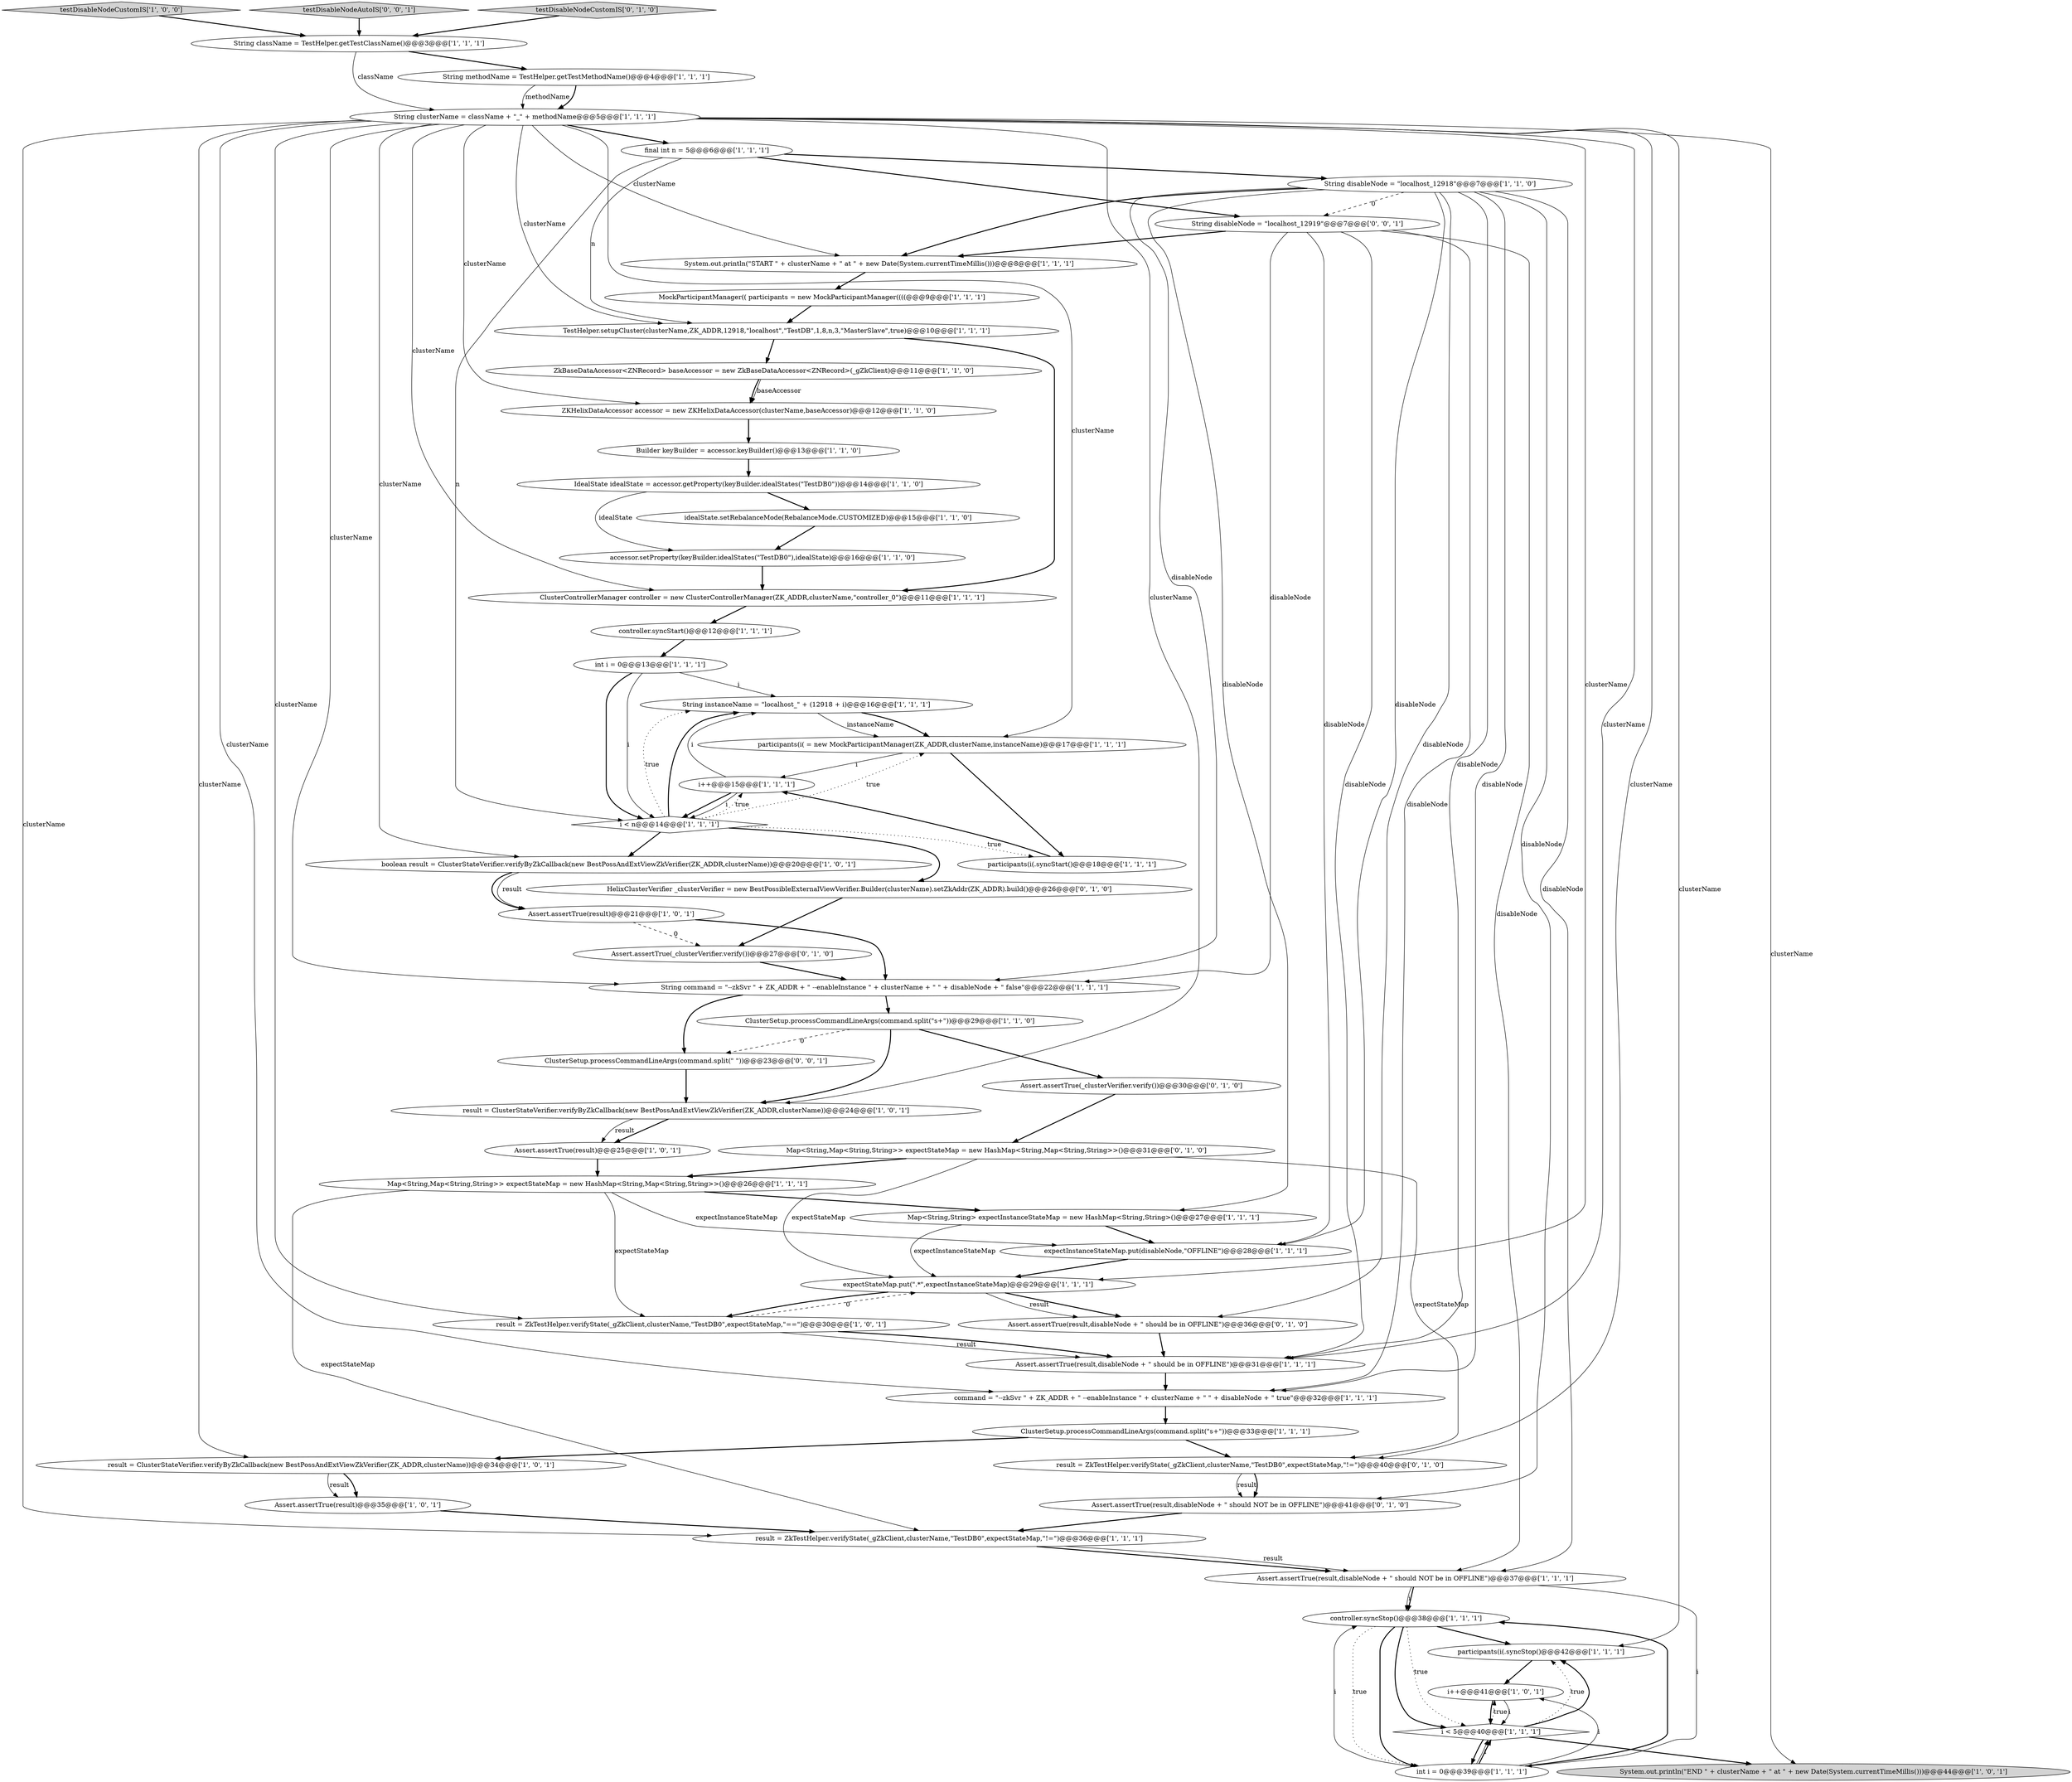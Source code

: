 digraph {
33 [style = filled, label = "System.out.println(\"START \" + clusterName + \" at \" + new Date(System.currentTimeMillis()))@@@8@@@['1', '1', '1']", fillcolor = white, shape = ellipse image = "AAA0AAABBB1BBB"];
22 [style = filled, label = "testDisableNodeCustomIS['1', '0', '0']", fillcolor = lightgray, shape = diamond image = "AAA0AAABBB1BBB"];
37 [style = filled, label = "String disableNode = \"localhost_12918\"@@@7@@@['1', '1', '0']", fillcolor = white, shape = ellipse image = "AAA0AAABBB1BBB"];
41 [style = filled, label = "i++@@@15@@@['1', '1', '1']", fillcolor = white, shape = ellipse image = "AAA0AAABBB1BBB"];
20 [style = filled, label = "String instanceName = \"localhost_\" + (12918 + i)@@@16@@@['1', '1', '1']", fillcolor = white, shape = ellipse image = "AAA0AAABBB1BBB"];
40 [style = filled, label = "String command = \"--zkSvr \" + ZK_ADDR + \" --enableInstance \" + clusterName + \" \" + disableNode + \" false\"@@@22@@@['1', '1', '1']", fillcolor = white, shape = ellipse image = "AAA0AAABBB1BBB"];
25 [style = filled, label = "ClusterSetup.processCommandLineArgs(command.split(\"\s+\"))@@@29@@@['1', '1', '0']", fillcolor = white, shape = ellipse image = "AAA0AAABBB1BBB"];
31 [style = filled, label = "boolean result = ClusterStateVerifier.verifyByZkCallback(new BestPossAndExtViewZkVerifier(ZK_ADDR,clusterName))@@@20@@@['1', '0', '1']", fillcolor = white, shape = ellipse image = "AAA0AAABBB1BBB"];
49 [style = filled, label = "Assert.assertTrue(result,disableNode + \" should NOT be in OFFLINE\")@@@41@@@['0', '1', '0']", fillcolor = white, shape = ellipse image = "AAA0AAABBB2BBB"];
8 [style = filled, label = "expectInstanceStateMap.put(disableNode,\"OFFLINE\")@@@28@@@['1', '1', '1']", fillcolor = white, shape = ellipse image = "AAA0AAABBB1BBB"];
24 [style = filled, label = "MockParticipantManager(( participants = new MockParticipantManager((((@@@9@@@['1', '1', '1']", fillcolor = white, shape = ellipse image = "AAA0AAABBB1BBB"];
6 [style = filled, label = "i++@@@41@@@['1', '0', '1']", fillcolor = white, shape = ellipse image = "AAA0AAABBB1BBB"];
29 [style = filled, label = "Builder keyBuilder = accessor.keyBuilder()@@@13@@@['1', '1', '0']", fillcolor = white, shape = ellipse image = "AAA0AAABBB1BBB"];
51 [style = filled, label = "Assert.assertTrue(result,disableNode + \" should be in OFFLINE\")@@@36@@@['0', '1', '0']", fillcolor = white, shape = ellipse image = "AAA0AAABBB2BBB"];
5 [style = filled, label = "ZkBaseDataAccessor<ZNRecord> baseAccessor = new ZkBaseDataAccessor<ZNRecord>(_gZkClient)@@@11@@@['1', '1', '0']", fillcolor = white, shape = ellipse image = "AAA0AAABBB1BBB"];
23 [style = filled, label = "String clusterName = className + \"_\" + methodName@@@5@@@['1', '1', '1']", fillcolor = white, shape = ellipse image = "AAA0AAABBB1BBB"];
16 [style = filled, label = "final int n = 5@@@6@@@['1', '1', '1']", fillcolor = white, shape = ellipse image = "AAA0AAABBB1BBB"];
34 [style = filled, label = "int i = 0@@@13@@@['1', '1', '1']", fillcolor = white, shape = ellipse image = "AAA0AAABBB1BBB"];
56 [style = filled, label = "testDisableNodeAutoIS['0', '0', '1']", fillcolor = lightgray, shape = diamond image = "AAA0AAABBB3BBB"];
15 [style = filled, label = "result = ClusterStateVerifier.verifyByZkCallback(new BestPossAndExtViewZkVerifier(ZK_ADDR,clusterName))@@@34@@@['1', '0', '1']", fillcolor = white, shape = ellipse image = "AAA0AAABBB1BBB"];
1 [style = filled, label = "Map<String,Map<String,String>> expectStateMap = new HashMap<String,Map<String,String>>()@@@26@@@['1', '1', '1']", fillcolor = white, shape = ellipse image = "AAA0AAABBB1BBB"];
27 [style = filled, label = "accessor.setProperty(keyBuilder.idealStates(\"TestDB0\"),idealState)@@@16@@@['1', '1', '0']", fillcolor = white, shape = ellipse image = "AAA0AAABBB1BBB"];
42 [style = filled, label = "IdealState idealState = accessor.getProperty(keyBuilder.idealStates(\"TestDB0\"))@@@14@@@['1', '1', '0']", fillcolor = white, shape = ellipse image = "AAA0AAABBB1BBB"];
46 [style = filled, label = "Assert.assertTrue(result,disableNode + \" should NOT be in OFFLINE\")@@@37@@@['1', '1', '1']", fillcolor = white, shape = ellipse image = "AAA0AAABBB1BBB"];
38 [style = filled, label = "TestHelper.setupCluster(clusterName,ZK_ADDR,12918,\"localhost\",\"TestDB\",1,8,n,3,\"MasterSlave\",true)@@@10@@@['1', '1', '1']", fillcolor = white, shape = ellipse image = "AAA0AAABBB1BBB"];
55 [style = filled, label = "String disableNode = \"localhost_12919\"@@@7@@@['0', '0', '1']", fillcolor = white, shape = ellipse image = "AAA0AAABBB3BBB"];
32 [style = filled, label = "expectStateMap.put(\".*\",expectInstanceStateMap)@@@29@@@['1', '1', '1']", fillcolor = white, shape = ellipse image = "AAA0AAABBB1BBB"];
0 [style = filled, label = "ClusterControllerManager controller = new ClusterControllerManager(ZK_ADDR,clusterName,\"controller_0\")@@@11@@@['1', '1', '1']", fillcolor = white, shape = ellipse image = "AAA0AAABBB1BBB"];
36 [style = filled, label = "controller.syncStop()@@@38@@@['1', '1', '1']", fillcolor = white, shape = ellipse image = "AAA0AAABBB1BBB"];
4 [style = filled, label = "idealState.setRebalanceMode(RebalanceMode.CUSTOMIZED)@@@15@@@['1', '1', '0']", fillcolor = white, shape = ellipse image = "AAA0AAABBB1BBB"];
57 [style = filled, label = "ClusterSetup.processCommandLineArgs(command.split(\" \"))@@@23@@@['0', '0', '1']", fillcolor = white, shape = ellipse image = "AAA0AAABBB3BBB"];
21 [style = filled, label = "command = \"--zkSvr \" + ZK_ADDR + \" --enableInstance \" + clusterName + \" \" + disableNode + \" true\"@@@32@@@['1', '1', '1']", fillcolor = white, shape = ellipse image = "AAA0AAABBB1BBB"];
12 [style = filled, label = "participants(i(.syncStop()@@@42@@@['1', '1', '1']", fillcolor = white, shape = ellipse image = "AAA0AAABBB1BBB"];
17 [style = filled, label = "Assert.assertTrue(result)@@@35@@@['1', '0', '1']", fillcolor = white, shape = ellipse image = "AAA0AAABBB1BBB"];
30 [style = filled, label = "controller.syncStart()@@@12@@@['1', '1', '1']", fillcolor = white, shape = ellipse image = "AAA0AAABBB1BBB"];
28 [style = filled, label = "result = ClusterStateVerifier.verifyByZkCallback(new BestPossAndExtViewZkVerifier(ZK_ADDR,clusterName))@@@24@@@['1', '0', '1']", fillcolor = white, shape = ellipse image = "AAA0AAABBB1BBB"];
18 [style = filled, label = "System.out.println(\"END \" + clusterName + \" at \" + new Date(System.currentTimeMillis()))@@@44@@@['1', '0', '1']", fillcolor = lightgray, shape = ellipse image = "AAA0AAABBB1BBB"];
2 [style = filled, label = "Map<String,String> expectInstanceStateMap = new HashMap<String,String>()@@@27@@@['1', '1', '1']", fillcolor = white, shape = ellipse image = "AAA0AAABBB1BBB"];
26 [style = filled, label = "int i = 0@@@39@@@['1', '1', '1']", fillcolor = white, shape = ellipse image = "AAA0AAABBB1BBB"];
10 [style = filled, label = "result = ZkTestHelper.verifyState(_gZkClient,clusterName,\"TestDB0\",expectStateMap,\"==\")@@@30@@@['1', '0', '1']", fillcolor = white, shape = ellipse image = "AAA0AAABBB1BBB"];
14 [style = filled, label = "ClusterSetup.processCommandLineArgs(command.split(\"\s+\"))@@@33@@@['1', '1', '1']", fillcolor = white, shape = ellipse image = "AAA0AAABBB1BBB"];
7 [style = filled, label = "participants(i( = new MockParticipantManager(ZK_ADDR,clusterName,instanceName)@@@17@@@['1', '1', '1']", fillcolor = white, shape = ellipse image = "AAA0AAABBB1BBB"];
11 [style = filled, label = "result = ZkTestHelper.verifyState(_gZkClient,clusterName,\"TestDB0\",expectStateMap,\"!=\")@@@36@@@['1', '1', '1']", fillcolor = white, shape = ellipse image = "AAA0AAABBB1BBB"];
44 [style = filled, label = "i < n@@@14@@@['1', '1', '1']", fillcolor = white, shape = diamond image = "AAA0AAABBB1BBB"];
52 [style = filled, label = "testDisableNodeCustomIS['0', '1', '0']", fillcolor = lightgray, shape = diamond image = "AAA0AAABBB2BBB"];
19 [style = filled, label = "Assert.assertTrue(result,disableNode + \" should be in OFFLINE\")@@@31@@@['1', '1', '1']", fillcolor = white, shape = ellipse image = "AAA0AAABBB1BBB"];
43 [style = filled, label = "Assert.assertTrue(result)@@@25@@@['1', '0', '1']", fillcolor = white, shape = ellipse image = "AAA0AAABBB1BBB"];
45 [style = filled, label = "Assert.assertTrue(result)@@@21@@@['1', '0', '1']", fillcolor = white, shape = ellipse image = "AAA0AAABBB1BBB"];
13 [style = filled, label = "String className = TestHelper.getTestClassName()@@@3@@@['1', '1', '1']", fillcolor = white, shape = ellipse image = "AAA0AAABBB1BBB"];
47 [style = filled, label = "Map<String,Map<String,String>> expectStateMap = new HashMap<String,Map<String,String>>()@@@31@@@['0', '1', '0']", fillcolor = white, shape = ellipse image = "AAA0AAABBB2BBB"];
3 [style = filled, label = "i < 5@@@40@@@['1', '1', '1']", fillcolor = white, shape = diamond image = "AAA0AAABBB1BBB"];
54 [style = filled, label = "HelixClusterVerifier _clusterVerifier = new BestPossibleExternalViewVerifier.Builder(clusterName).setZkAddr(ZK_ADDR).build()@@@26@@@['0', '1', '0']", fillcolor = white, shape = ellipse image = "AAA0AAABBB2BBB"];
39 [style = filled, label = "participants(i(.syncStart()@@@18@@@['1', '1', '1']", fillcolor = white, shape = ellipse image = "AAA0AAABBB1BBB"];
35 [style = filled, label = "String methodName = TestHelper.getTestMethodName()@@@4@@@['1', '1', '1']", fillcolor = white, shape = ellipse image = "AAA0AAABBB1BBB"];
50 [style = filled, label = "result = ZkTestHelper.verifyState(_gZkClient,clusterName,\"TestDB0\",expectStateMap,\"!=\")@@@40@@@['0', '1', '0']", fillcolor = white, shape = ellipse image = "AAA0AAABBB2BBB"];
48 [style = filled, label = "Assert.assertTrue(_clusterVerifier.verify())@@@30@@@['0', '1', '0']", fillcolor = white, shape = ellipse image = "AAA0AAABBB2BBB"];
53 [style = filled, label = "Assert.assertTrue(_clusterVerifier.verify())@@@27@@@['0', '1', '0']", fillcolor = white, shape = ellipse image = "AAA1AAABBB2BBB"];
9 [style = filled, label = "ZKHelixDataAccessor accessor = new ZKHelixDataAccessor(clusterName,baseAccessor)@@@12@@@['1', '1', '0']", fillcolor = white, shape = ellipse image = "AAA0AAABBB1BBB"];
10->32 [style = dashed, label="0"];
40->57 [style = bold, label=""];
3->12 [style = dotted, label="true"];
11->46 [style = bold, label=""];
26->3 [style = solid, label="i"];
49->11 [style = bold, label=""];
20->7 [style = bold, label=""];
37->40 [style = solid, label="disableNode"];
55->46 [style = solid, label="disableNode"];
23->16 [style = bold, label=""];
37->33 [style = bold, label=""];
44->39 [style = dotted, label="true"];
23->31 [style = solid, label="clusterName"];
39->41 [style = bold, label=""];
23->12 [style = solid, label="clusterName"];
25->28 [style = bold, label=""];
28->43 [style = bold, label=""];
10->19 [style = solid, label="result"];
3->6 [style = dotted, label="true"];
32->51 [style = bold, label=""];
23->10 [style = solid, label="clusterName"];
47->50 [style = solid, label="expectStateMap"];
44->20 [style = dotted, label="true"];
23->21 [style = solid, label="clusterName"];
33->24 [style = bold, label=""];
23->38 [style = solid, label="clusterName"];
40->25 [style = bold, label=""];
1->2 [style = bold, label=""];
22->13 [style = bold, label=""];
23->28 [style = solid, label="clusterName"];
26->36 [style = bold, label=""];
47->1 [style = bold, label=""];
35->23 [style = solid, label="methodName"];
46->36 [style = solid, label="i"];
36->3 [style = bold, label=""];
41->44 [style = bold, label=""];
20->7 [style = solid, label="instanceName"];
44->31 [style = bold, label=""];
38->5 [style = bold, label=""];
8->32 [style = bold, label=""];
53->40 [style = bold, label=""];
34->20 [style = solid, label="i"];
37->21 [style = solid, label="disableNode"];
55->40 [style = solid, label="disableNode"];
3->18 [style = bold, label=""];
13->35 [style = bold, label=""];
23->9 [style = solid, label="clusterName"];
36->26 [style = dotted, label="true"];
46->26 [style = solid, label="i"];
32->10 [style = bold, label=""];
37->2 [style = solid, label="disableNode"];
37->8 [style = solid, label="disableNode"];
55->8 [style = solid, label="disableNode"];
7->39 [style = bold, label=""];
1->8 [style = solid, label="expectInstanceStateMap"];
34->44 [style = bold, label=""];
35->23 [style = bold, label=""];
17->11 [style = bold, label=""];
43->1 [style = bold, label=""];
23->11 [style = solid, label="clusterName"];
37->51 [style = solid, label="disableNode"];
2->32 [style = solid, label="expectInstanceStateMap"];
38->0 [style = bold, label=""];
36->12 [style = bold, label=""];
26->3 [style = bold, label=""];
55->19 [style = solid, label="disableNode"];
15->17 [style = bold, label=""];
30->34 [style = bold, label=""];
21->14 [style = bold, label=""];
25->48 [style = bold, label=""];
44->7 [style = dotted, label="true"];
45->40 [style = bold, label=""];
48->47 [style = bold, label=""];
51->19 [style = bold, label=""];
42->4 [style = bold, label=""];
26->36 [style = solid, label="i"];
47->32 [style = solid, label="expectStateMap"];
4->27 [style = bold, label=""];
16->37 [style = bold, label=""];
31->45 [style = bold, label=""];
52->13 [style = bold, label=""];
23->40 [style = solid, label="clusterName"];
44->20 [style = bold, label=""];
56->13 [style = bold, label=""];
16->44 [style = solid, label="n"];
28->43 [style = solid, label="result"];
2->8 [style = bold, label=""];
24->38 [style = bold, label=""];
6->3 [style = solid, label="i"];
44->41 [style = dotted, label="true"];
23->0 [style = solid, label="clusterName"];
3->12 [style = bold, label=""];
23->19 [style = solid, label="clusterName"];
6->3 [style = bold, label=""];
45->53 [style = dashed, label="0"];
15->17 [style = solid, label="result"];
0->30 [style = bold, label=""];
9->29 [style = bold, label=""];
55->33 [style = bold, label=""];
23->7 [style = solid, label="clusterName"];
46->36 [style = bold, label=""];
14->15 [style = bold, label=""];
14->50 [style = bold, label=""];
1->11 [style = solid, label="expectStateMap"];
12->6 [style = bold, label=""];
37->55 [style = dashed, label="0"];
41->44 [style = solid, label="i"];
11->46 [style = solid, label="result"];
29->42 [style = bold, label=""];
16->55 [style = bold, label=""];
36->3 [style = dotted, label="true"];
23->18 [style = solid, label="clusterName"];
3->26 [style = bold, label=""];
42->27 [style = solid, label="idealState"];
27->0 [style = bold, label=""];
37->46 [style = solid, label="disableNode"];
32->51 [style = solid, label="result"];
37->49 [style = solid, label="disableNode"];
23->32 [style = solid, label="clusterName"];
25->57 [style = dashed, label="0"];
1->10 [style = solid, label="expectStateMap"];
5->9 [style = bold, label=""];
37->19 [style = solid, label="disableNode"];
16->38 [style = solid, label="n"];
57->28 [style = bold, label=""];
13->23 [style = solid, label="className"];
5->9 [style = solid, label="baseAccessor"];
34->44 [style = solid, label="i"];
23->50 [style = solid, label="clusterName"];
10->19 [style = bold, label=""];
23->15 [style = solid, label="clusterName"];
19->21 [style = bold, label=""];
50->49 [style = solid, label="result"];
50->49 [style = bold, label=""];
36->26 [style = bold, label=""];
41->20 [style = solid, label="i"];
23->33 [style = solid, label="clusterName"];
31->45 [style = solid, label="result"];
44->54 [style = bold, label=""];
7->41 [style = solid, label="i"];
55->21 [style = solid, label="disableNode"];
54->53 [style = bold, label=""];
26->6 [style = solid, label="i"];
}
